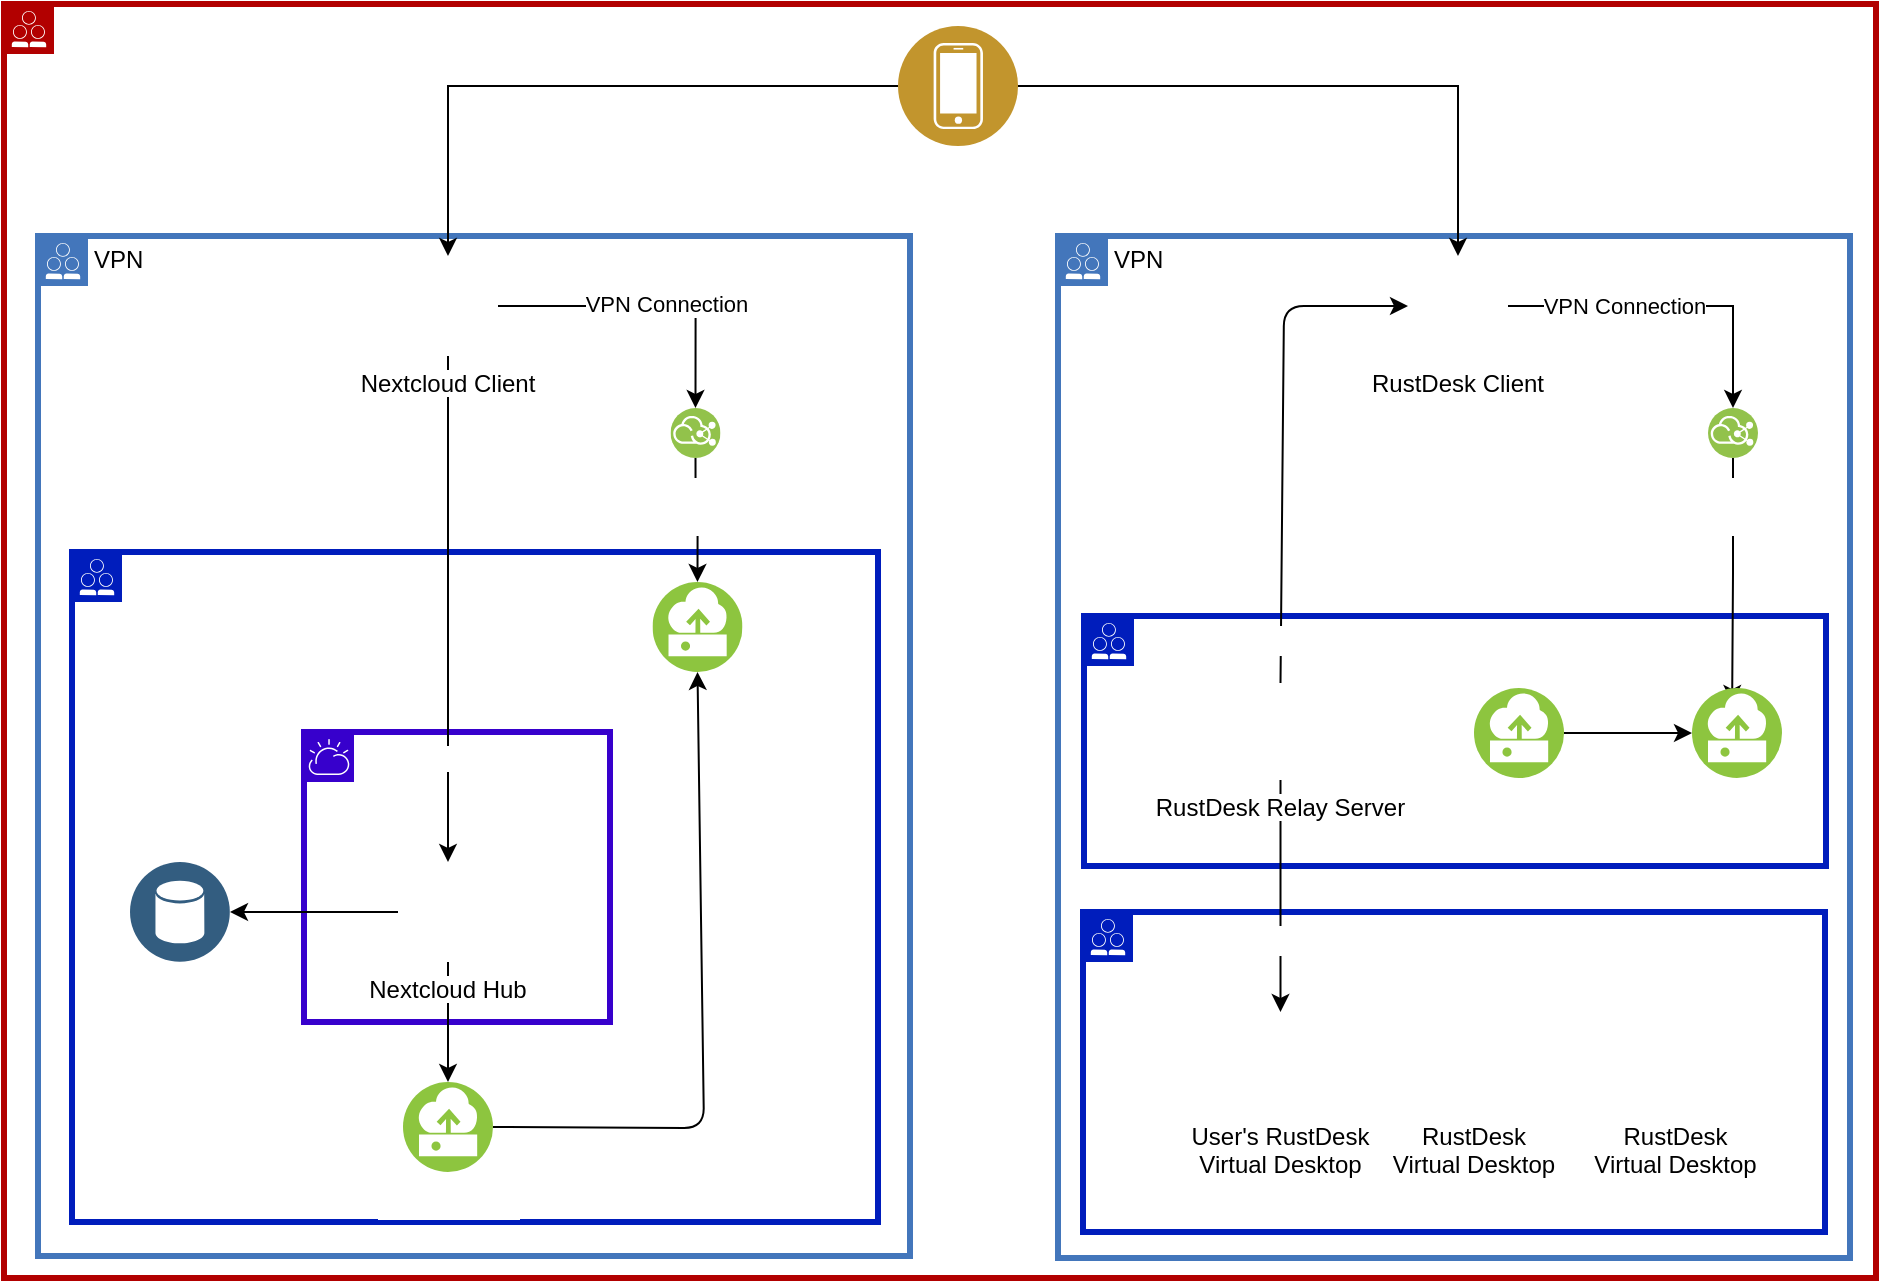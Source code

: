 <mxfile>
    <diagram name="Page-1" id="n5Qb5iA8dRXw3r0Tk5m8">
        <mxGraphModel dx="2024" dy="1020" grid="0" gridSize="10" guides="1" tooltips="1" connect="1" arrows="1" fold="1" page="0" pageScale="1" pageWidth="850" pageHeight="1100" math="0" shadow="0">
            <root>
                <mxCell id="0"/>
                <mxCell id="1" parent="0"/>
                <mxCell id="Zk3EBVXWUtb9SHXZOmo2-44" value="VPN" style="shape=mxgraph.ibm.box;prType=public;fontStyle=0;verticalAlign=top;align=left;spacingLeft=32;spacingTop=4;fillColor=none;rounded=0;whiteSpace=wrap;html=1;strokeColor=#4376BB;strokeWidth=3;dashed=0;container=0;spacing=-4;collapsible=0;expand=0;recursiveResize=0;" parent="1" vertex="1">
                    <mxGeometry x="-1020" y="45" width="436" height="510" as="geometry"/>
                </mxCell>
                <mxCell id="Zk3EBVXWUtb9SHXZOmo2-45" value="Nextcloud DMZ Network" style="shape=mxgraph.ibm.box;prType=public;fontStyle=0;verticalAlign=top;align=left;spacingLeft=32;spacingTop=4;fillColor=none;rounded=0;whiteSpace=wrap;html=1;strokeColor=#001DBC;strokeWidth=3;dashed=0;container=0;spacing=-4;collapsible=0;expand=0;recursiveResize=0;fontColor=#ffffff;" parent="1" vertex="1">
                    <mxGeometry x="-1003" y="203" width="403" height="335" as="geometry"/>
                </mxCell>
                <mxCell id="Zk3EBVXWUtb9SHXZOmo2-46" value="" style="shape=mxgraph.ibm.box;prType=cloud;fontStyle=0;verticalAlign=top;align=left;spacingLeft=32;spacingTop=4;fillColor=none;rounded=0;whiteSpace=wrap;html=1;strokeColor=#3700CC;strokeWidth=3;dashed=0;container=0;spacing=-4;collapsible=0;expand=0;recursiveResize=0;fontColor=#3700CC;" parent="1" vertex="1">
                    <mxGeometry x="-887" y="293" width="153" height="145" as="geometry"/>
                </mxCell>
                <mxCell id="Zk3EBVXWUtb9SHXZOmo2-1" value="&lt;font style=&quot;&quot; color=&quot;#ffffff&quot;&gt;Public Internet&lt;/font&gt;" style="shape=mxgraph.ibm.box;prType=public;fontStyle=0;verticalAlign=top;align=left;spacingLeft=32;spacingTop=4;fillColor=none;rounded=0;whiteSpace=wrap;html=1;strokeColor=#B20000;strokeWidth=3;dashed=0;container=0;spacing=-4;collapsible=0;expand=0;recursiveResize=0;fontColor=#FF0000;" parent="1" vertex="1">
                    <mxGeometry x="-1037" y="-71" width="936" height="637" as="geometry"/>
                </mxCell>
                <mxCell id="Zk3EBVXWUtb9SHXZOmo2-9" value="VPN" style="shape=mxgraph.ibm.box;prType=public;fontStyle=0;verticalAlign=top;align=left;spacingLeft=32;spacingTop=4;fillColor=none;rounded=0;whiteSpace=wrap;html=1;strokeColor=#4376BB;strokeWidth=3;dashed=0;container=0;spacing=-4;collapsible=0;expand=0;recursiveResize=0;" parent="1" vertex="1">
                    <mxGeometry x="-510" y="45" width="396" height="511" as="geometry"/>
                </mxCell>
                <mxCell id="30" value="" style="shape=mxgraph.ibm.box;prType=public;fontStyle=0;verticalAlign=top;align=left;spacingLeft=32;spacingTop=4;fillColor=none;rounded=0;whiteSpace=wrap;html=1;strokeColor=#001DBC;strokeWidth=3;dashed=0;container=0;spacing=-4;collapsible=0;expand=0;recursiveResize=0;fontColor=#ffffff;" vertex="1" parent="1">
                    <mxGeometry x="-497.5" y="383" width="371" height="160" as="geometry"/>
                </mxCell>
                <mxCell id="Zk3EBVXWUtb9SHXZOmo2-94" style="edgeStyle=orthogonalEdgeStyle;rounded=0;orthogonalLoop=1;jettySize=auto;html=1;exitX=0.5;exitY=1;exitDx=0;exitDy=0;entryX=0.5;entryY=0;entryDx=0;entryDy=0;" parent="1" source="Zk3EBVXWUtb9SHXZOmo2-38" target="Zk3EBVXWUtb9SHXZOmo2-63" edge="1">
                    <mxGeometry relative="1" as="geometry"/>
                </mxCell>
                <mxCell id="24" value="Nextcloud k8s Network" style="edgeLabel;html=1;align=center;verticalAlign=middle;resizable=0;points=[];fontColor=#FFFFFF;" vertex="1" connectable="0" parent="Zk3EBVXWUtb9SHXZOmo2-94">
                    <mxGeometry x="-0.583" y="3" relative="1" as="geometry">
                        <mxPoint x="15" y="148" as="offset"/>
                    </mxGeometry>
                </mxCell>
                <mxCell id="Zk3EBVXWUtb9SHXZOmo2-18" value="" style="shape=mxgraph.ibm.box;prType=public;fontStyle=0;verticalAlign=top;align=left;spacingLeft=32;spacingTop=4;fillColor=none;rounded=0;whiteSpace=wrap;html=1;strokeColor=#001DBC;strokeWidth=3;dashed=0;container=0;spacing=-4;collapsible=0;expand=0;recursiveResize=0;fontColor=#ffffff;" parent="1" vertex="1">
                    <mxGeometry x="-497" y="235" width="371" height="125" as="geometry"/>
                </mxCell>
                <mxCell id="Zk3EBVXWUtb9SHXZOmo2-36" style="edgeStyle=orthogonalEdgeStyle;rounded=0;orthogonalLoop=1;jettySize=auto;html=1;exitX=0.5;exitY=1;exitDx=0;exitDy=0;entryX=0.446;entryY=0.167;entryDx=0;entryDy=0;entryPerimeter=0;" parent="1" source="Zk3EBVXWUtb9SHXZOmo2-22" target="Zk3EBVXWUtb9SHXZOmo2-10" edge="1">
                    <mxGeometry relative="1" as="geometry"/>
                </mxCell>
                <mxCell id="Zk3EBVXWUtb9SHXZOmo2-22" value="&lt;font color=&quot;#ffffff&quot;&gt;Floating IP&lt;br&gt;(VPN only)&lt;br&gt;&lt;/font&gt;" style="image;aspect=fixed;perimeter=ellipsePerimeter;html=1;align=center;shadow=0;dashed=0;fontColor=#4277BB;labelBackgroundColor=default;fontSize=12;spacingTop=3;image=img/lib/ibm/vpc/InternetServices2.svg;" parent="1" vertex="1">
                    <mxGeometry x="-185" y="131" width="25" height="25" as="geometry"/>
                </mxCell>
                <mxCell id="Zk3EBVXWUtb9SHXZOmo2-23" value="VPN Connection" style="edgeStyle=orthogonalEdgeStyle;rounded=0;orthogonalLoop=1;jettySize=auto;html=1;entryX=0.5;entryY=0;entryDx=0;entryDy=0;exitX=1;exitY=0.5;exitDx=0;exitDy=0;" parent="1" source="Zk3EBVXWUtb9SHXZOmo2-8" target="Zk3EBVXWUtb9SHXZOmo2-22" edge="1">
                    <mxGeometry x="-0.291" relative="1" as="geometry">
                        <mxPoint x="-267.5" y="80" as="sourcePoint"/>
                        <mxPoint as="offset"/>
                    </mxGeometry>
                </mxCell>
                <mxCell id="Zk3EBVXWUtb9SHXZOmo2-8" value="RustDesk Client&#10;" style="shape=image;verticalLabelPosition=bottom;labelBackgroundColor=default;verticalAlign=top;aspect=fixed;imageAspect=0;image=https://upload.wikimedia.org/wikipedia/commons/thumb/9/96/Rustdesk.svg/1200px-Rustdesk.svg.png;" parent="1" vertex="1">
                    <mxGeometry x="-335" y="55" width="50" height="50" as="geometry"/>
                </mxCell>
                <mxCell id="Zk3EBVXWUtb9SHXZOmo2-101" style="edgeStyle=orthogonalEdgeStyle;rounded=0;orthogonalLoop=1;jettySize=auto;html=1;exitX=0;exitY=0.5;exitDx=0;exitDy=0;entryX=0.5;entryY=0;entryDx=0;entryDy=0;" parent="1" source="Zk3EBVXWUtb9SHXZOmo2-37" target="Zk3EBVXWUtb9SHXZOmo2-38" edge="1">
                    <mxGeometry relative="1" as="geometry"/>
                </mxCell>
                <mxCell id="Zk3EBVXWUtb9SHXZOmo2-102" style="edgeStyle=orthogonalEdgeStyle;rounded=0;orthogonalLoop=1;jettySize=auto;html=1;exitX=1;exitY=0.5;exitDx=0;exitDy=0;entryX=0.5;entryY=0;entryDx=0;entryDy=0;" parent="1" source="Zk3EBVXWUtb9SHXZOmo2-37" target="Zk3EBVXWUtb9SHXZOmo2-8" edge="1">
                    <mxGeometry relative="1" as="geometry"/>
                </mxCell>
                <mxCell id="Zk3EBVXWUtb9SHXZOmo2-37" value="&lt;font color=&quot;#ffffff&quot;&gt;User Device&lt;br&gt;(client support for iOS, Android, Windows, Linux, OSX)&lt;br&gt;&lt;/font&gt;" style="image;aspect=fixed;perimeter=ellipsePerimeter;html=1;align=center;shadow=0;dashed=0;fontColor=#4277BB;labelBackgroundColor=default;fontSize=12;spacingTop=3;image=img/lib/ibm/users/device.svg;" parent="1" vertex="1">
                    <mxGeometry x="-590" y="-60" width="60" height="60" as="geometry"/>
                </mxCell>
                <mxCell id="Zk3EBVXWUtb9SHXZOmo2-59" style="edgeStyle=orthogonalEdgeStyle;rounded=0;orthogonalLoop=1;jettySize=auto;html=1;exitX=1;exitY=0.5;exitDx=0;exitDy=0;entryX=0.5;entryY=0;entryDx=0;entryDy=0;" parent="1" source="Zk3EBVXWUtb9SHXZOmo2-38" target="Zk3EBVXWUtb9SHXZOmo2-55" edge="1">
                    <mxGeometry relative="1" as="geometry"/>
                </mxCell>
                <mxCell id="Zk3EBVXWUtb9SHXZOmo2-61" value="VPN Connection" style="edgeLabel;html=1;align=center;verticalAlign=middle;resizable=0;points=[];" parent="Zk3EBVXWUtb9SHXZOmo2-59" vertex="1" connectable="0">
                    <mxGeometry x="0.124" y="2" relative="1" as="geometry">
                        <mxPoint y="1" as="offset"/>
                    </mxGeometry>
                </mxCell>
                <mxCell id="Zk3EBVXWUtb9SHXZOmo2-38" value="Nextcloud Client" style="shape=image;verticalLabelPosition=bottom;labelBackgroundColor=default;verticalAlign=top;aspect=fixed;imageAspect=0;image=https://static-00.iconduck.com/assets.00/nextcloud-icon-512x512-quluhp24.png;" parent="1" vertex="1">
                    <mxGeometry x="-840" y="55" width="50" height="50" as="geometry"/>
                </mxCell>
                <mxCell id="Zk3EBVXWUtb9SHXZOmo2-71" value="" style="edgeStyle=orthogonalEdgeStyle;rounded=0;orthogonalLoop=1;jettySize=auto;html=1;" parent="1" source="Zk3EBVXWUtb9SHXZOmo2-55" target="Zk3EBVXWUtb9SHXZOmo2-47" edge="1">
                    <mxGeometry relative="1" as="geometry"/>
                </mxCell>
                <mxCell id="Zk3EBVXWUtb9SHXZOmo2-55" value="&lt;font color=&quot;#ffffff&quot;&gt;Floating IP &lt;br&gt;(VPN only)&lt;/font&gt;" style="image;aspect=fixed;perimeter=ellipsePerimeter;html=1;align=center;shadow=0;dashed=0;fontColor=#4277BB;labelBackgroundColor=default;fontSize=12;spacingTop=3;image=img/lib/ibm/vpc/InternetServices2.svg;" parent="1" vertex="1">
                    <mxGeometry x="-703.75" y="131" width="25" height="25" as="geometry"/>
                </mxCell>
                <mxCell id="39" style="edgeStyle=none;html=1;exitX=0.5;exitY=0;exitDx=0;exitDy=0;entryX=0;entryY=0.5;entryDx=0;entryDy=0;fontSize=12;fontColor=#FFFFFF;" edge="1" parent="1" source="Zk3EBVXWUtb9SHXZOmo2-3" target="Zk3EBVXWUtb9SHXZOmo2-8">
                    <mxGeometry relative="1" as="geometry">
                        <Array as="points">
                            <mxPoint x="-397" y="80"/>
                        </Array>
                    </mxGeometry>
                </mxCell>
                <mxCell id="42" value="RustDesk DMZ Network" style="edgeLabel;html=1;align=center;verticalAlign=middle;resizable=0;points=[];fontSize=12;fontColor=#FFFFFF;" vertex="1" connectable="0" parent="39">
                    <mxGeometry x="-0.235" y="3" relative="1" as="geometry">
                        <mxPoint x="-1" y="74" as="offset"/>
                    </mxGeometry>
                </mxCell>
                <mxCell id="40" style="edgeStyle=none;html=1;exitX=0.5;exitY=1;exitDx=0;exitDy=0;entryX=0.5;entryY=0;entryDx=0;entryDy=0;fontSize=12;fontColor=#FFFFFF;" edge="1" parent="1" source="Zk3EBVXWUtb9SHXZOmo2-3" target="34">
                    <mxGeometry relative="1" as="geometry"/>
                </mxCell>
                <mxCell id="41" value="&lt;font style=&quot;font-size: 12px;&quot;&gt;Rustdesk Network&lt;/font&gt;" style="edgeLabel;html=1;align=center;verticalAlign=middle;resizable=0;points=[];fontSize=13;fontColor=#FFFFFF;" vertex="1" connectable="0" parent="40">
                    <mxGeometry x="-0.039" relative="1" as="geometry">
                        <mxPoint x="-22" y="24" as="offset"/>
                    </mxGeometry>
                </mxCell>
                <mxCell id="Zk3EBVXWUtb9SHXZOmo2-3" value="RustDesk Relay Server" style="shape=image;verticalLabelPosition=bottom;labelBackgroundColor=default;verticalAlign=top;aspect=fixed;imageAspect=0;image=https://upload.wikimedia.org/wikipedia/commons/thumb/9/96/Rustdesk.svg/1200px-Rustdesk.svg.png;" parent="1" vertex="1">
                    <mxGeometry x="-423" y="268.5" width="48.5" height="48.5" as="geometry"/>
                </mxCell>
                <mxCell id="Zk3EBVXWUtb9SHXZOmo2-47" value="&lt;font color=&quot;#ffffff&quot;&gt;VPN Server&lt;/font&gt;" style="image;aspect=fixed;perimeter=ellipsePerimeter;html=1;align=center;shadow=0;dashed=0;fontColor=#4277BB;labelBackgroundColor=default;fontSize=12;spacingTop=3;image=img/lib/ibm/vpc/Instance.svg;" parent="1" vertex="1">
                    <mxGeometry x="-712.75" y="218" width="45" height="45" as="geometry"/>
                </mxCell>
                <mxCell id="Zk3EBVXWUtb9SHXZOmo2-97" style="edgeStyle=orthogonalEdgeStyle;rounded=0;orthogonalLoop=1;jettySize=auto;html=1;exitX=0.5;exitY=1;exitDx=0;exitDy=0;entryX=0.5;entryY=0;entryDx=0;entryDy=0;" parent="1" source="Zk3EBVXWUtb9SHXZOmo2-63" target="Zk3EBVXWUtb9SHXZOmo2-83" edge="1">
                    <mxGeometry relative="1" as="geometry"/>
                </mxCell>
                <mxCell id="44" style="edgeStyle=none;html=1;exitX=0;exitY=0.5;exitDx=0;exitDy=0;entryX=1;entryY=0.5;entryDx=0;entryDy=0;fontSize=12;fontColor=#FFFFFF;" edge="1" parent="1" source="Zk3EBVXWUtb9SHXZOmo2-63" target="21">
                    <mxGeometry relative="1" as="geometry"/>
                </mxCell>
                <mxCell id="Zk3EBVXWUtb9SHXZOmo2-63" value="Nextcloud Hub" style="shape=image;verticalLabelPosition=bottom;labelBackgroundColor=default;verticalAlign=top;aspect=fixed;imageAspect=0;image=https://static-00.iconduck.com/assets.00/nextcloud-icon-512x512-quluhp24.png;" parent="1" vertex="1">
                    <mxGeometry x="-840" y="358" width="50" height="50" as="geometry"/>
                </mxCell>
                <mxCell id="22" style="edgeStyle=none;html=1;exitX=1;exitY=0.5;exitDx=0;exitDy=0;entryX=0.5;entryY=1;entryDx=0;entryDy=0;fontColor=#FFFFFF;" edge="1" parent="1" source="Zk3EBVXWUtb9SHXZOmo2-83" target="Zk3EBVXWUtb9SHXZOmo2-47">
                    <mxGeometry relative="1" as="geometry">
                        <Array as="points">
                            <mxPoint x="-687" y="491"/>
                        </Array>
                    </mxGeometry>
                </mxCell>
                <mxCell id="Zk3EBVXWUtb9SHXZOmo2-83" value="&lt;font color=&quot;#ffffff&quot;&gt;Proxy/firewall&lt;/font&gt;" style="image;aspect=fixed;perimeter=ellipsePerimeter;html=1;align=center;shadow=0;dashed=0;fontColor=#4277BB;labelBackgroundColor=default;fontSize=12;spacingTop=3;image=img/lib/ibm/vpc/Instance.svg;" parent="1" vertex="1">
                    <mxGeometry x="-837.5" y="468" width="45" height="45" as="geometry"/>
                </mxCell>
                <mxCell id="21" value="&lt;font color=&quot;#ffffff&quot;&gt;Persistent&lt;br&gt;File Storage&lt;br&gt;&lt;/font&gt;" style="aspect=fixed;perimeter=ellipsePerimeter;html=1;align=center;shadow=0;dashed=0;fontColor=#4277BB;labelBackgroundColor=#ffffff;fontSize=12;spacingTop=3;image;image=img/lib/ibm/data/data_services.svg;" vertex="1" parent="1">
                    <mxGeometry x="-974" y="358" width="50" height="50" as="geometry"/>
                </mxCell>
                <mxCell id="Zk3EBVXWUtb9SHXZOmo2-10" value="&lt;font color=&quot;#ffffff&quot;&gt;VPN Server&lt;/font&gt;" style="image;aspect=fixed;perimeter=ellipsePerimeter;html=1;align=center;shadow=0;dashed=0;fontColor=#4277BB;labelBackgroundColor=default;fontSize=12;spacingTop=3;image=img/lib/ibm/vpc/Instance.svg;" parent="1" vertex="1">
                    <mxGeometry x="-193" y="271" width="45" height="45" as="geometry"/>
                </mxCell>
                <mxCell id="13" style="edgeStyle=none;html=1;exitX=1;exitY=0.5;exitDx=0;exitDy=0;entryX=0;entryY=0.5;entryDx=0;entryDy=0;" edge="1" parent="1" source="Zk3EBVXWUtb9SHXZOmo2-27" target="Zk3EBVXWUtb9SHXZOmo2-10">
                    <mxGeometry relative="1" as="geometry"/>
                </mxCell>
                <mxCell id="Zk3EBVXWUtb9SHXZOmo2-27" value="&lt;font color=&quot;#ffffff&quot;&gt;Proxy/firewall&lt;/font&gt;" style="image;aspect=fixed;perimeter=ellipsePerimeter;html=1;align=center;shadow=0;dashed=0;fontColor=#4277BB;labelBackgroundColor=default;fontSize=12;spacingTop=3;image=img/lib/ibm/vpc/Instance.svg;" parent="1" vertex="1">
                    <mxGeometry x="-302" y="271" width="45" height="45" as="geometry"/>
                </mxCell>
                <mxCell id="34" value="User's RustDesk&#10;Virtual Desktop" style="shape=image;verticalLabelPosition=bottom;labelBackgroundColor=default;verticalAlign=top;aspect=fixed;imageAspect=0;image=https://upload.wikimedia.org/wikipedia/commons/thumb/9/96/Rustdesk.svg/1200px-Rustdesk.svg.png;" vertex="1" parent="1">
                    <mxGeometry x="-423" y="433" width="48.5" height="48.5" as="geometry"/>
                </mxCell>
                <mxCell id="35" value="RustDesk&#10;Virtual Desktop" style="shape=image;verticalLabelPosition=bottom;labelBackgroundColor=default;verticalAlign=top;aspect=fixed;imageAspect=0;image=https://upload.wikimedia.org/wikipedia/commons/thumb/9/96/Rustdesk.svg/1200px-Rustdesk.svg.png;" vertex="1" parent="1">
                    <mxGeometry x="-326.25" y="433" width="48.5" height="48.5" as="geometry"/>
                </mxCell>
                <mxCell id="36" value="RustDesk&#10;Virtual Desktop" style="shape=image;verticalLabelPosition=bottom;labelBackgroundColor=default;verticalAlign=top;aspect=fixed;imageAspect=0;image=https://upload.wikimedia.org/wikipedia/commons/thumb/9/96/Rustdesk.svg/1200px-Rustdesk.svg.png;" vertex="1" parent="1">
                    <mxGeometry x="-225.5" y="433" width="48.5" height="48.5" as="geometry"/>
                </mxCell>
            </root>
        </mxGraphModel>
    </diagram>
</mxfile>